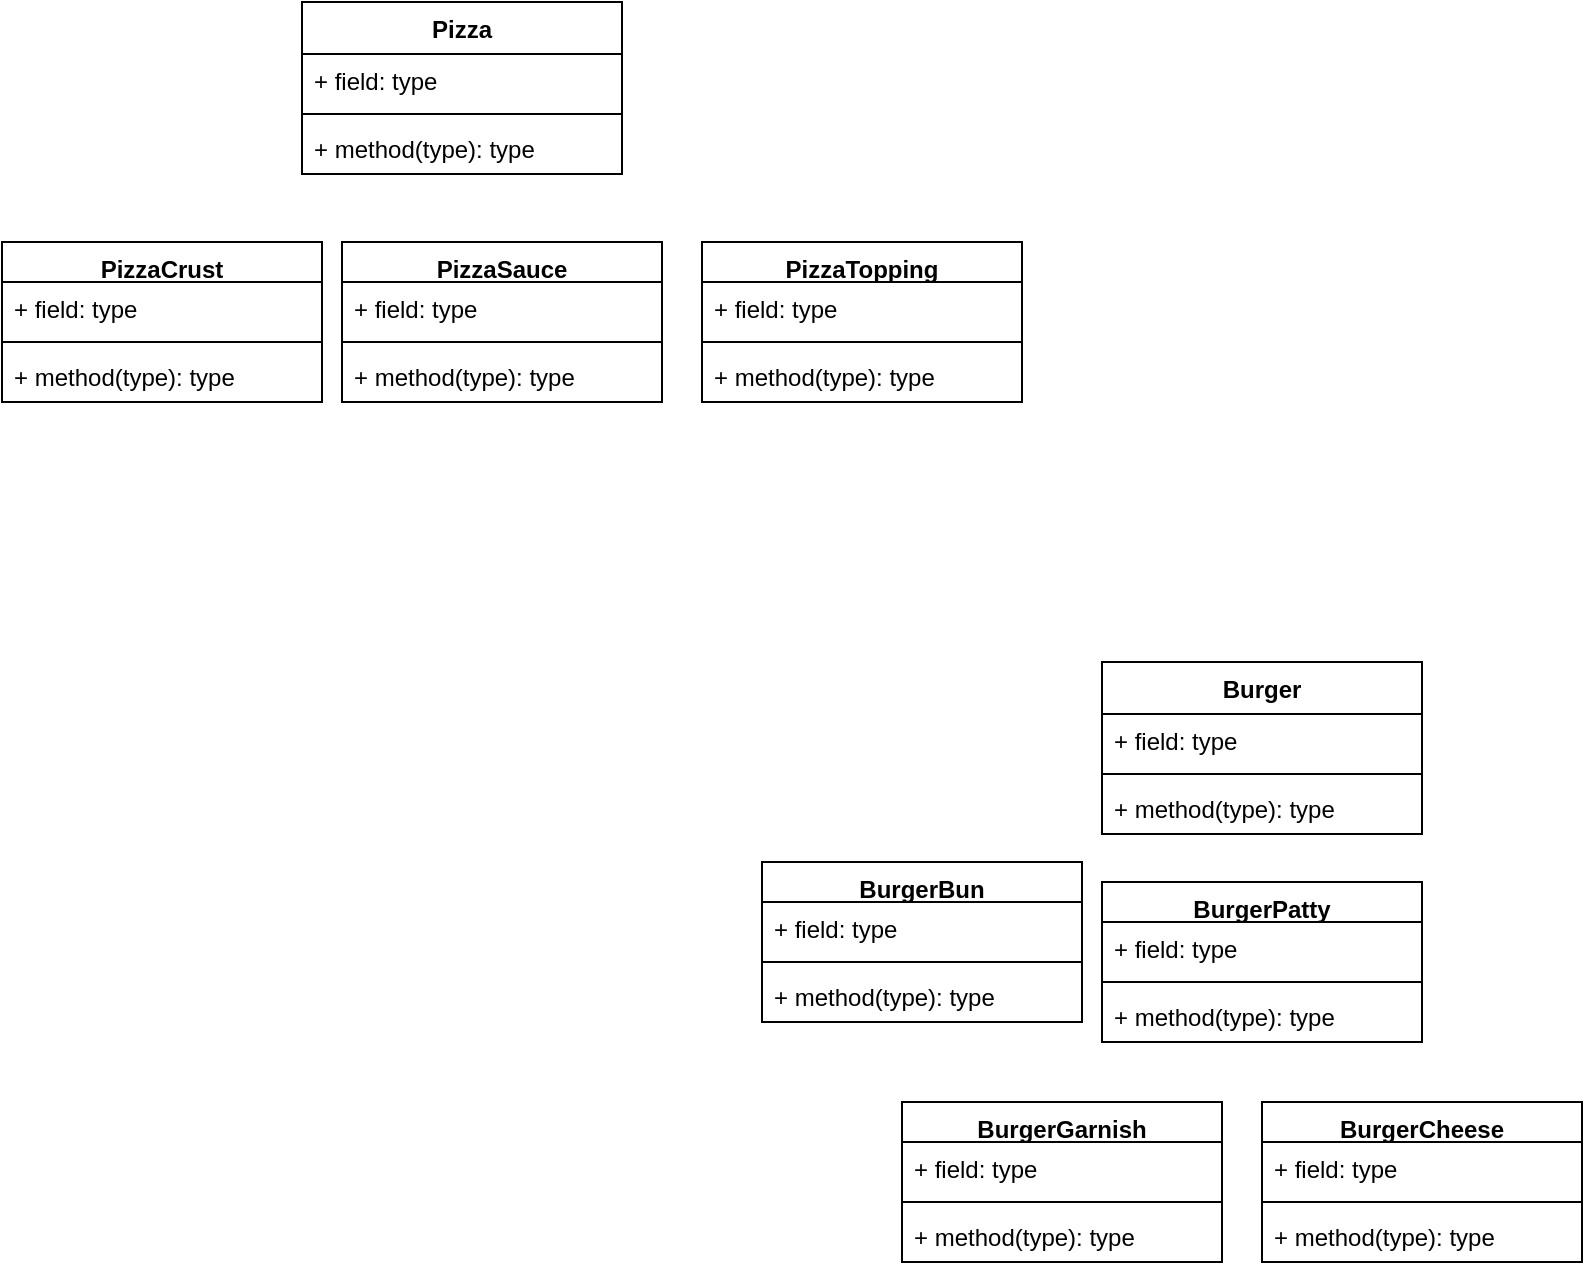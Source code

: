 <mxfile version="26.0.16">
  <diagram id="C5RBs43oDa-KdzZeNtuy" name="Page-1">
    <mxGraphModel dx="780" dy="496" grid="1" gridSize="10" guides="1" tooltips="1" connect="1" arrows="1" fold="1" page="1" pageScale="1" pageWidth="827" pageHeight="1169" math="0" shadow="0">
      <root>
        <mxCell id="WIyWlLk6GJQsqaUBKTNV-0" />
        <mxCell id="WIyWlLk6GJQsqaUBKTNV-1" parent="WIyWlLk6GJQsqaUBKTNV-0" />
        <mxCell id="SAu-4koAowM9GuvlKN-6-0" value="Pizza" style="swimlane;fontStyle=1;align=center;verticalAlign=top;childLayout=stackLayout;horizontal=1;startSize=26;horizontalStack=0;resizeParent=1;resizeParentMax=0;resizeLast=0;collapsible=1;marginBottom=0;whiteSpace=wrap;html=1;" vertex="1" parent="WIyWlLk6GJQsqaUBKTNV-1">
          <mxGeometry x="160" y="80" width="160" height="86" as="geometry" />
        </mxCell>
        <mxCell id="SAu-4koAowM9GuvlKN-6-1" value="+ field: type" style="text;strokeColor=none;fillColor=none;align=left;verticalAlign=top;spacingLeft=4;spacingRight=4;overflow=hidden;rotatable=0;points=[[0,0.5],[1,0.5]];portConstraint=eastwest;whiteSpace=wrap;html=1;" vertex="1" parent="SAu-4koAowM9GuvlKN-6-0">
          <mxGeometry y="26" width="160" height="26" as="geometry" />
        </mxCell>
        <mxCell id="SAu-4koAowM9GuvlKN-6-2" value="" style="line;strokeWidth=1;fillColor=none;align=left;verticalAlign=middle;spacingTop=-1;spacingLeft=3;spacingRight=3;rotatable=0;labelPosition=right;points=[];portConstraint=eastwest;strokeColor=inherit;" vertex="1" parent="SAu-4koAowM9GuvlKN-6-0">
          <mxGeometry y="52" width="160" height="8" as="geometry" />
        </mxCell>
        <mxCell id="SAu-4koAowM9GuvlKN-6-3" value="+ method(type): type" style="text;strokeColor=none;fillColor=none;align=left;verticalAlign=top;spacingLeft=4;spacingRight=4;overflow=hidden;rotatable=0;points=[[0,0.5],[1,0.5]];portConstraint=eastwest;whiteSpace=wrap;html=1;" vertex="1" parent="SAu-4koAowM9GuvlKN-6-0">
          <mxGeometry y="60" width="160" height="26" as="geometry" />
        </mxCell>
        <mxCell id="SAu-4koAowM9GuvlKN-6-4" value="Burger" style="swimlane;fontStyle=1;align=center;verticalAlign=top;childLayout=stackLayout;horizontal=1;startSize=26;horizontalStack=0;resizeParent=1;resizeParentMax=0;resizeLast=0;collapsible=1;marginBottom=0;whiteSpace=wrap;html=1;" vertex="1" parent="WIyWlLk6GJQsqaUBKTNV-1">
          <mxGeometry x="560" y="410" width="160" height="86" as="geometry" />
        </mxCell>
        <mxCell id="SAu-4koAowM9GuvlKN-6-5" value="+ field: type" style="text;strokeColor=none;fillColor=none;align=left;verticalAlign=top;spacingLeft=4;spacingRight=4;overflow=hidden;rotatable=0;points=[[0,0.5],[1,0.5]];portConstraint=eastwest;whiteSpace=wrap;html=1;" vertex="1" parent="SAu-4koAowM9GuvlKN-6-4">
          <mxGeometry y="26" width="160" height="26" as="geometry" />
        </mxCell>
        <mxCell id="SAu-4koAowM9GuvlKN-6-6" value="" style="line;strokeWidth=1;fillColor=none;align=left;verticalAlign=middle;spacingTop=-1;spacingLeft=3;spacingRight=3;rotatable=0;labelPosition=right;points=[];portConstraint=eastwest;strokeColor=inherit;" vertex="1" parent="SAu-4koAowM9GuvlKN-6-4">
          <mxGeometry y="52" width="160" height="8" as="geometry" />
        </mxCell>
        <mxCell id="SAu-4koAowM9GuvlKN-6-7" value="+ method(type): type" style="text;strokeColor=none;fillColor=none;align=left;verticalAlign=top;spacingLeft=4;spacingRight=4;overflow=hidden;rotatable=0;points=[[0,0.5],[1,0.5]];portConstraint=eastwest;whiteSpace=wrap;html=1;" vertex="1" parent="SAu-4koAowM9GuvlKN-6-4">
          <mxGeometry y="60" width="160" height="26" as="geometry" />
        </mxCell>
        <mxCell id="SAu-4koAowM9GuvlKN-6-8" value="&lt;div&gt;&lt;span style=&quot;background-color: transparent; color: light-dark(rgb(0, 0, 0), rgb(255, 255, 255));&quot;&gt;PizzaCrust&lt;/span&gt;&lt;/div&gt;" style="swimlane;fontStyle=1;align=center;verticalAlign=top;childLayout=stackLayout;horizontal=1;startSize=20;horizontalStack=0;resizeParent=1;resizeParentMax=0;resizeLast=0;collapsible=1;marginBottom=0;whiteSpace=wrap;html=1;" vertex="1" parent="WIyWlLk6GJQsqaUBKTNV-1">
          <mxGeometry x="10" y="200" width="160" height="80" as="geometry" />
        </mxCell>
        <mxCell id="SAu-4koAowM9GuvlKN-6-9" value="+ field: type" style="text;strokeColor=none;fillColor=none;align=left;verticalAlign=top;spacingLeft=4;spacingRight=4;overflow=hidden;rotatable=0;points=[[0,0.5],[1,0.5]];portConstraint=eastwest;whiteSpace=wrap;html=1;" vertex="1" parent="SAu-4koAowM9GuvlKN-6-8">
          <mxGeometry y="20" width="160" height="26" as="geometry" />
        </mxCell>
        <mxCell id="SAu-4koAowM9GuvlKN-6-10" value="" style="line;strokeWidth=1;fillColor=none;align=left;verticalAlign=middle;spacingTop=-1;spacingLeft=3;spacingRight=3;rotatable=0;labelPosition=right;points=[];portConstraint=eastwest;strokeColor=inherit;" vertex="1" parent="SAu-4koAowM9GuvlKN-6-8">
          <mxGeometry y="46" width="160" height="8" as="geometry" />
        </mxCell>
        <mxCell id="SAu-4koAowM9GuvlKN-6-11" value="+ method(type): type" style="text;strokeColor=none;fillColor=none;align=left;verticalAlign=top;spacingLeft=4;spacingRight=4;overflow=hidden;rotatable=0;points=[[0,0.5],[1,0.5]];portConstraint=eastwest;whiteSpace=wrap;html=1;" vertex="1" parent="SAu-4koAowM9GuvlKN-6-8">
          <mxGeometry y="54" width="160" height="26" as="geometry" />
        </mxCell>
        <mxCell id="SAu-4koAowM9GuvlKN-6-12" value="&lt;div&gt;&lt;span style=&quot;background-color: transparent; color: light-dark(rgb(0, 0, 0), rgb(255, 255, 255));&quot;&gt;PizzaSauce&lt;/span&gt;&lt;/div&gt;" style="swimlane;fontStyle=1;align=center;verticalAlign=top;childLayout=stackLayout;horizontal=1;startSize=20;horizontalStack=0;resizeParent=1;resizeParentMax=0;resizeLast=0;collapsible=1;marginBottom=0;whiteSpace=wrap;html=1;" vertex="1" parent="WIyWlLk6GJQsqaUBKTNV-1">
          <mxGeometry x="180" y="200" width="160" height="80" as="geometry" />
        </mxCell>
        <mxCell id="SAu-4koAowM9GuvlKN-6-13" value="+ field: type" style="text;strokeColor=none;fillColor=none;align=left;verticalAlign=top;spacingLeft=4;spacingRight=4;overflow=hidden;rotatable=0;points=[[0,0.5],[1,0.5]];portConstraint=eastwest;whiteSpace=wrap;html=1;" vertex="1" parent="SAu-4koAowM9GuvlKN-6-12">
          <mxGeometry y="20" width="160" height="26" as="geometry" />
        </mxCell>
        <mxCell id="SAu-4koAowM9GuvlKN-6-14" value="" style="line;strokeWidth=1;fillColor=none;align=left;verticalAlign=middle;spacingTop=-1;spacingLeft=3;spacingRight=3;rotatable=0;labelPosition=right;points=[];portConstraint=eastwest;strokeColor=inherit;" vertex="1" parent="SAu-4koAowM9GuvlKN-6-12">
          <mxGeometry y="46" width="160" height="8" as="geometry" />
        </mxCell>
        <mxCell id="SAu-4koAowM9GuvlKN-6-15" value="+ method(type): type" style="text;strokeColor=none;fillColor=none;align=left;verticalAlign=top;spacingLeft=4;spacingRight=4;overflow=hidden;rotatable=0;points=[[0,0.5],[1,0.5]];portConstraint=eastwest;whiteSpace=wrap;html=1;" vertex="1" parent="SAu-4koAowM9GuvlKN-6-12">
          <mxGeometry y="54" width="160" height="26" as="geometry" />
        </mxCell>
        <mxCell id="SAu-4koAowM9GuvlKN-6-16" value="&lt;div&gt;PizzaTopping&lt;/div&gt;" style="swimlane;fontStyle=1;align=center;verticalAlign=top;childLayout=stackLayout;horizontal=1;startSize=20;horizontalStack=0;resizeParent=1;resizeParentMax=0;resizeLast=0;collapsible=1;marginBottom=0;whiteSpace=wrap;html=1;" vertex="1" parent="WIyWlLk6GJQsqaUBKTNV-1">
          <mxGeometry x="360" y="200" width="160" height="80" as="geometry" />
        </mxCell>
        <mxCell id="SAu-4koAowM9GuvlKN-6-17" value="+ field: type" style="text;strokeColor=none;fillColor=none;align=left;verticalAlign=top;spacingLeft=4;spacingRight=4;overflow=hidden;rotatable=0;points=[[0,0.5],[1,0.5]];portConstraint=eastwest;whiteSpace=wrap;html=1;" vertex="1" parent="SAu-4koAowM9GuvlKN-6-16">
          <mxGeometry y="20" width="160" height="26" as="geometry" />
        </mxCell>
        <mxCell id="SAu-4koAowM9GuvlKN-6-18" value="" style="line;strokeWidth=1;fillColor=none;align=left;verticalAlign=middle;spacingTop=-1;spacingLeft=3;spacingRight=3;rotatable=0;labelPosition=right;points=[];portConstraint=eastwest;strokeColor=inherit;" vertex="1" parent="SAu-4koAowM9GuvlKN-6-16">
          <mxGeometry y="46" width="160" height="8" as="geometry" />
        </mxCell>
        <mxCell id="SAu-4koAowM9GuvlKN-6-19" value="+ method(type): type" style="text;strokeColor=none;fillColor=none;align=left;verticalAlign=top;spacingLeft=4;spacingRight=4;overflow=hidden;rotatable=0;points=[[0,0.5],[1,0.5]];portConstraint=eastwest;whiteSpace=wrap;html=1;" vertex="1" parent="SAu-4koAowM9GuvlKN-6-16">
          <mxGeometry y="54" width="160" height="26" as="geometry" />
        </mxCell>
        <mxCell id="SAu-4koAowM9GuvlKN-6-20" value="&lt;div&gt;&lt;span style=&quot;background-color: transparent; color: light-dark(rgb(0, 0, 0), rgb(255, 255, 255));&quot;&gt;BurgerBun&lt;/span&gt;&lt;/div&gt;" style="swimlane;fontStyle=1;align=center;verticalAlign=top;childLayout=stackLayout;horizontal=1;startSize=20;horizontalStack=0;resizeParent=1;resizeParentMax=0;resizeLast=0;collapsible=1;marginBottom=0;whiteSpace=wrap;html=1;" vertex="1" parent="WIyWlLk6GJQsqaUBKTNV-1">
          <mxGeometry x="390" y="510" width="160" height="80" as="geometry" />
        </mxCell>
        <mxCell id="SAu-4koAowM9GuvlKN-6-21" value="+ field: type" style="text;strokeColor=none;fillColor=none;align=left;verticalAlign=top;spacingLeft=4;spacingRight=4;overflow=hidden;rotatable=0;points=[[0,0.5],[1,0.5]];portConstraint=eastwest;whiteSpace=wrap;html=1;" vertex="1" parent="SAu-4koAowM9GuvlKN-6-20">
          <mxGeometry y="20" width="160" height="26" as="geometry" />
        </mxCell>
        <mxCell id="SAu-4koAowM9GuvlKN-6-22" value="" style="line;strokeWidth=1;fillColor=none;align=left;verticalAlign=middle;spacingTop=-1;spacingLeft=3;spacingRight=3;rotatable=0;labelPosition=right;points=[];portConstraint=eastwest;strokeColor=inherit;" vertex="1" parent="SAu-4koAowM9GuvlKN-6-20">
          <mxGeometry y="46" width="160" height="8" as="geometry" />
        </mxCell>
        <mxCell id="SAu-4koAowM9GuvlKN-6-23" value="+ method(type): type" style="text;strokeColor=none;fillColor=none;align=left;verticalAlign=top;spacingLeft=4;spacingRight=4;overflow=hidden;rotatable=0;points=[[0,0.5],[1,0.5]];portConstraint=eastwest;whiteSpace=wrap;html=1;" vertex="1" parent="SAu-4koAowM9GuvlKN-6-20">
          <mxGeometry y="54" width="160" height="26" as="geometry" />
        </mxCell>
        <mxCell id="SAu-4koAowM9GuvlKN-6-24" value="&lt;div&gt;&lt;span style=&quot;background-color: transparent; color: light-dark(rgb(0, 0, 0), rgb(255, 255, 255));&quot;&gt;BurgerPatty&lt;/span&gt;&lt;/div&gt;" style="swimlane;fontStyle=1;align=center;verticalAlign=top;childLayout=stackLayout;horizontal=1;startSize=20;horizontalStack=0;resizeParent=1;resizeParentMax=0;resizeLast=0;collapsible=1;marginBottom=0;whiteSpace=wrap;html=1;" vertex="1" parent="WIyWlLk6GJQsqaUBKTNV-1">
          <mxGeometry x="560" y="520" width="160" height="80" as="geometry" />
        </mxCell>
        <mxCell id="SAu-4koAowM9GuvlKN-6-25" value="+ field: type" style="text;strokeColor=none;fillColor=none;align=left;verticalAlign=top;spacingLeft=4;spacingRight=4;overflow=hidden;rotatable=0;points=[[0,0.5],[1,0.5]];portConstraint=eastwest;whiteSpace=wrap;html=1;" vertex="1" parent="SAu-4koAowM9GuvlKN-6-24">
          <mxGeometry y="20" width="160" height="26" as="geometry" />
        </mxCell>
        <mxCell id="SAu-4koAowM9GuvlKN-6-26" value="" style="line;strokeWidth=1;fillColor=none;align=left;verticalAlign=middle;spacingTop=-1;spacingLeft=3;spacingRight=3;rotatable=0;labelPosition=right;points=[];portConstraint=eastwest;strokeColor=inherit;" vertex="1" parent="SAu-4koAowM9GuvlKN-6-24">
          <mxGeometry y="46" width="160" height="8" as="geometry" />
        </mxCell>
        <mxCell id="SAu-4koAowM9GuvlKN-6-27" value="+ method(type): type" style="text;strokeColor=none;fillColor=none;align=left;verticalAlign=top;spacingLeft=4;spacingRight=4;overflow=hidden;rotatable=0;points=[[0,0.5],[1,0.5]];portConstraint=eastwest;whiteSpace=wrap;html=1;" vertex="1" parent="SAu-4koAowM9GuvlKN-6-24">
          <mxGeometry y="54" width="160" height="26" as="geometry" />
        </mxCell>
        <mxCell id="SAu-4koAowM9GuvlKN-6-28" value="&lt;div&gt;&lt;span style=&quot;background-color: transparent; color: light-dark(rgb(0, 0, 0), rgb(255, 255, 255));&quot;&gt;BurgerGarnish&lt;/span&gt;&lt;/div&gt;" style="swimlane;fontStyle=1;align=center;verticalAlign=top;childLayout=stackLayout;horizontal=1;startSize=20;horizontalStack=0;resizeParent=1;resizeParentMax=0;resizeLast=0;collapsible=1;marginBottom=0;whiteSpace=wrap;html=1;" vertex="1" parent="WIyWlLk6GJQsqaUBKTNV-1">
          <mxGeometry x="460" y="630" width="160" height="80" as="geometry" />
        </mxCell>
        <mxCell id="SAu-4koAowM9GuvlKN-6-29" value="+ field: type" style="text;strokeColor=none;fillColor=none;align=left;verticalAlign=top;spacingLeft=4;spacingRight=4;overflow=hidden;rotatable=0;points=[[0,0.5],[1,0.5]];portConstraint=eastwest;whiteSpace=wrap;html=1;" vertex="1" parent="SAu-4koAowM9GuvlKN-6-28">
          <mxGeometry y="20" width="160" height="26" as="geometry" />
        </mxCell>
        <mxCell id="SAu-4koAowM9GuvlKN-6-30" value="" style="line;strokeWidth=1;fillColor=none;align=left;verticalAlign=middle;spacingTop=-1;spacingLeft=3;spacingRight=3;rotatable=0;labelPosition=right;points=[];portConstraint=eastwest;strokeColor=inherit;" vertex="1" parent="SAu-4koAowM9GuvlKN-6-28">
          <mxGeometry y="46" width="160" height="8" as="geometry" />
        </mxCell>
        <mxCell id="SAu-4koAowM9GuvlKN-6-31" value="+ method(type): type" style="text;strokeColor=none;fillColor=none;align=left;verticalAlign=top;spacingLeft=4;spacingRight=4;overflow=hidden;rotatable=0;points=[[0,0.5],[1,0.5]];portConstraint=eastwest;whiteSpace=wrap;html=1;" vertex="1" parent="SAu-4koAowM9GuvlKN-6-28">
          <mxGeometry y="54" width="160" height="26" as="geometry" />
        </mxCell>
        <mxCell id="SAu-4koAowM9GuvlKN-6-32" value="&lt;div&gt;&lt;span style=&quot;background-color: transparent; color: light-dark(rgb(0, 0, 0), rgb(255, 255, 255));&quot;&gt;BurgerCheese&lt;/span&gt;&lt;/div&gt;" style="swimlane;fontStyle=1;align=center;verticalAlign=top;childLayout=stackLayout;horizontal=1;startSize=20;horizontalStack=0;resizeParent=1;resizeParentMax=0;resizeLast=0;collapsible=1;marginBottom=0;whiteSpace=wrap;html=1;" vertex="1" parent="WIyWlLk6GJQsqaUBKTNV-1">
          <mxGeometry x="640" y="630" width="160" height="80" as="geometry" />
        </mxCell>
        <mxCell id="SAu-4koAowM9GuvlKN-6-33" value="+ field: type" style="text;strokeColor=none;fillColor=none;align=left;verticalAlign=top;spacingLeft=4;spacingRight=4;overflow=hidden;rotatable=0;points=[[0,0.5],[1,0.5]];portConstraint=eastwest;whiteSpace=wrap;html=1;" vertex="1" parent="SAu-4koAowM9GuvlKN-6-32">
          <mxGeometry y="20" width="160" height="26" as="geometry" />
        </mxCell>
        <mxCell id="SAu-4koAowM9GuvlKN-6-34" value="" style="line;strokeWidth=1;fillColor=none;align=left;verticalAlign=middle;spacingTop=-1;spacingLeft=3;spacingRight=3;rotatable=0;labelPosition=right;points=[];portConstraint=eastwest;strokeColor=inherit;" vertex="1" parent="SAu-4koAowM9GuvlKN-6-32">
          <mxGeometry y="46" width="160" height="8" as="geometry" />
        </mxCell>
        <mxCell id="SAu-4koAowM9GuvlKN-6-35" value="+ method(type): type" style="text;strokeColor=none;fillColor=none;align=left;verticalAlign=top;spacingLeft=4;spacingRight=4;overflow=hidden;rotatable=0;points=[[0,0.5],[1,0.5]];portConstraint=eastwest;whiteSpace=wrap;html=1;" vertex="1" parent="SAu-4koAowM9GuvlKN-6-32">
          <mxGeometry y="54" width="160" height="26" as="geometry" />
        </mxCell>
      </root>
    </mxGraphModel>
  </diagram>
</mxfile>
